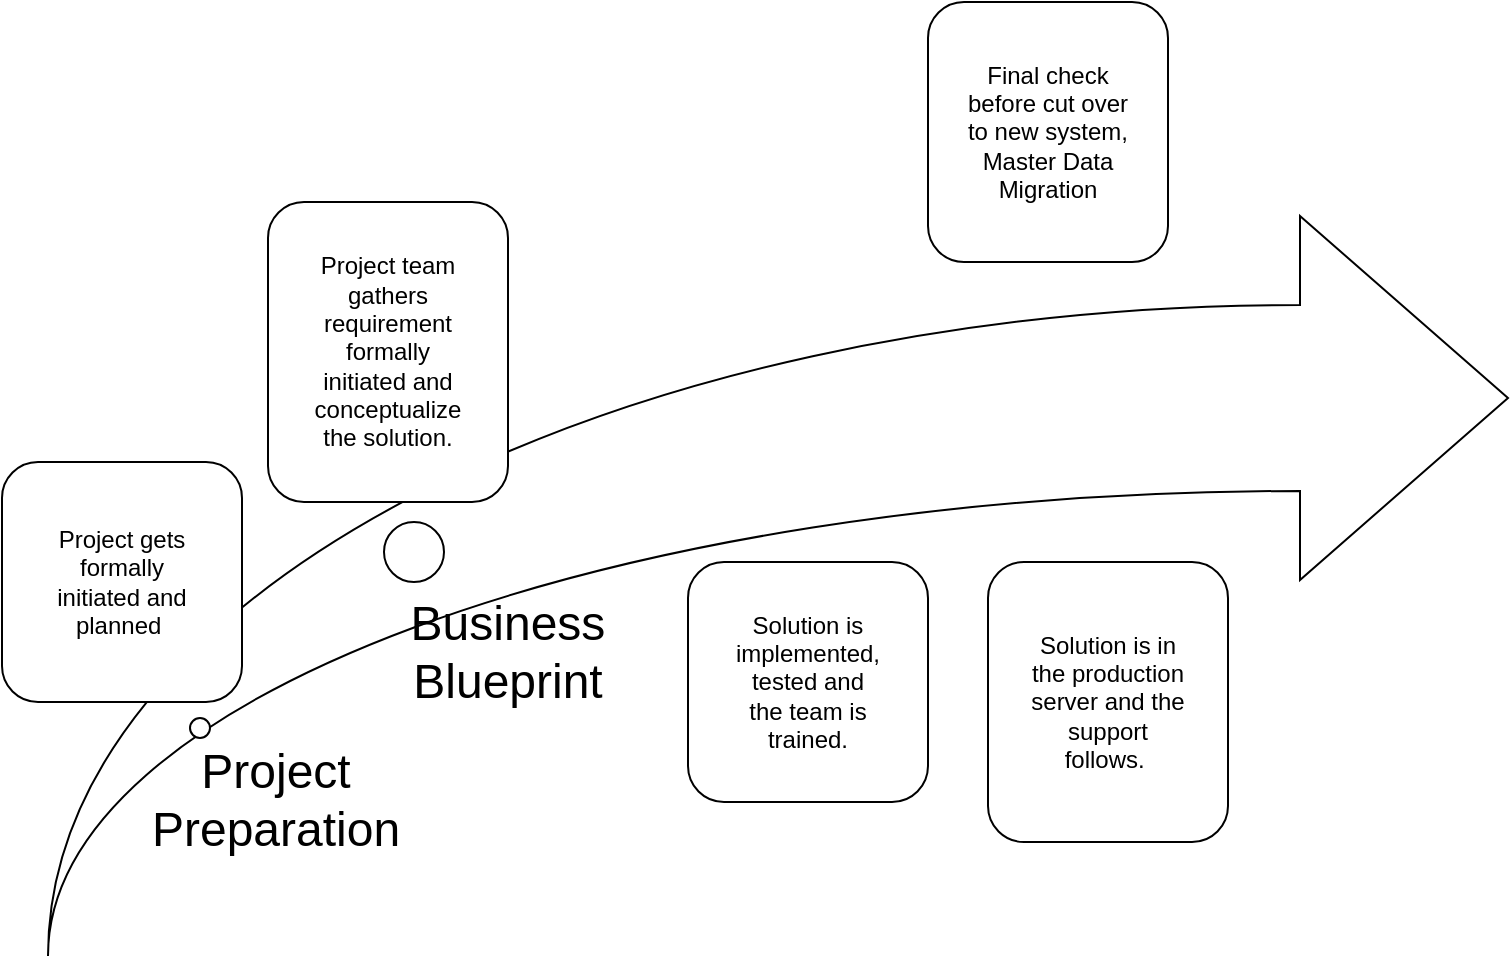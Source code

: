 <mxfile version="13.6.6" type="github">
  <diagram id="eaValxSXPdGNPWjf7hFO" name="Page-1">
    <mxGraphModel dx="868" dy="433" grid="1" gridSize="10" guides="1" tooltips="1" connect="1" arrows="1" fold="1" page="1" pageScale="1" pageWidth="827" pageHeight="1169" math="0" shadow="0">
      <root>
        <mxCell id="0" />
        <mxCell id="1" parent="0" />
        <mxCell id="7H0HyekD601WEjkAQri7-1" value="" style="html=1;shadow=0;dashed=0;align=center;verticalAlign=middle;shape=mxgraph.arrows2.jumpInArrow;dy=46.5;dx=104;arrowHead=182;" vertex="1" parent="1">
          <mxGeometry x="50" y="127" width="730" height="370" as="geometry" />
        </mxCell>
        <mxCell id="7H0HyekD601WEjkAQri7-3" value="Project gets&lt;br/&gt;formally&lt;br/&gt;initiated and&lt;br/&gt;planned&amp;nbsp;" style="rounded=1;whiteSpace=wrap;html=1;" vertex="1" parent="1">
          <mxGeometry x="27" y="250" width="120" height="120" as="geometry" />
        </mxCell>
        <mxCell id="7H0HyekD601WEjkAQri7-4" value="Project team&lt;br/&gt;gathers&lt;br/&gt;requirement&lt;br/&gt;formally&lt;br/&gt;initiated and&lt;br/&gt;conceptualize&lt;br/&gt;the solution." style="rounded=1;whiteSpace=wrap;html=1;" vertex="1" parent="1">
          <mxGeometry x="160" y="120" width="120" height="150" as="geometry" />
        </mxCell>
        <mxCell id="7H0HyekD601WEjkAQri7-5" value="Solution is in&lt;br/&gt;the production&lt;br/&gt;server and the&lt;br/&gt;support&lt;br/&gt;follows.&amp;nbsp;" style="rounded=1;whiteSpace=wrap;html=1;" vertex="1" parent="1">
          <mxGeometry x="520" y="300" width="120" height="140" as="geometry" />
        </mxCell>
        <mxCell id="7H0HyekD601WEjkAQri7-6" value="Solution is&lt;br/&gt;implemented,&lt;br/&gt;tested and&lt;br/&gt;the team is&lt;br/&gt;trained." style="rounded=1;whiteSpace=wrap;html=1;" vertex="1" parent="1">
          <mxGeometry x="370" y="300" width="120" height="120" as="geometry" />
        </mxCell>
        <mxCell id="7H0HyekD601WEjkAQri7-7" value="Final check&lt;br/&gt;before cut over&lt;br/&gt;to new system,&lt;br/&gt;Master Data&lt;br/&gt;Migration" style="rounded=1;whiteSpace=wrap;html=1;" vertex="1" parent="1">
          <mxGeometry x="490" y="20" width="120" height="130" as="geometry" />
        </mxCell>
        <mxCell id="7H0HyekD601WEjkAQri7-8" value="" style="ellipse;whiteSpace=wrap;html=1;aspect=fixed;" vertex="1" parent="1">
          <mxGeometry x="121" y="378" width="10" height="10" as="geometry" />
        </mxCell>
        <mxCell id="7H0HyekD601WEjkAQri7-10" value="&lt;font style=&quot;font-size: 24px&quot;&gt;Project &lt;br&gt;Preparation&lt;/font&gt;" style="text;html=1;strokeColor=none;fillColor=none;align=center;verticalAlign=middle;whiteSpace=wrap;rounded=0;" vertex="1" parent="1">
          <mxGeometry x="110" y="409" width="108" height="20" as="geometry" />
        </mxCell>
        <mxCell id="7H0HyekD601WEjkAQri7-11" value="" style="ellipse;whiteSpace=wrap;html=1;aspect=fixed;" vertex="1" parent="1">
          <mxGeometry x="218" y="280" width="30" height="30" as="geometry" />
        </mxCell>
        <mxCell id="7H0HyekD601WEjkAQri7-15" value="&lt;font style=&quot;font-size: 24px&quot;&gt;Business&lt;br&gt;Blueprint&lt;/font&gt;" style="text;html=1;strokeColor=none;fillColor=none;align=center;verticalAlign=middle;whiteSpace=wrap;rounded=0;" vertex="1" parent="1">
          <mxGeometry x="220" y="320" width="120" height="50" as="geometry" />
        </mxCell>
      </root>
    </mxGraphModel>
  </diagram>
</mxfile>
